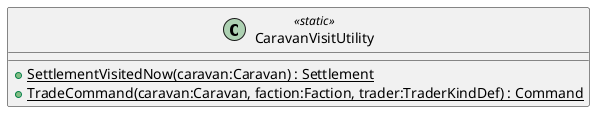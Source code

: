 @startuml
class CaravanVisitUtility <<static>> {
    + {static} SettlementVisitedNow(caravan:Caravan) : Settlement
    + {static} TradeCommand(caravan:Caravan, faction:Faction, trader:TraderKindDef) : Command
}
@enduml
